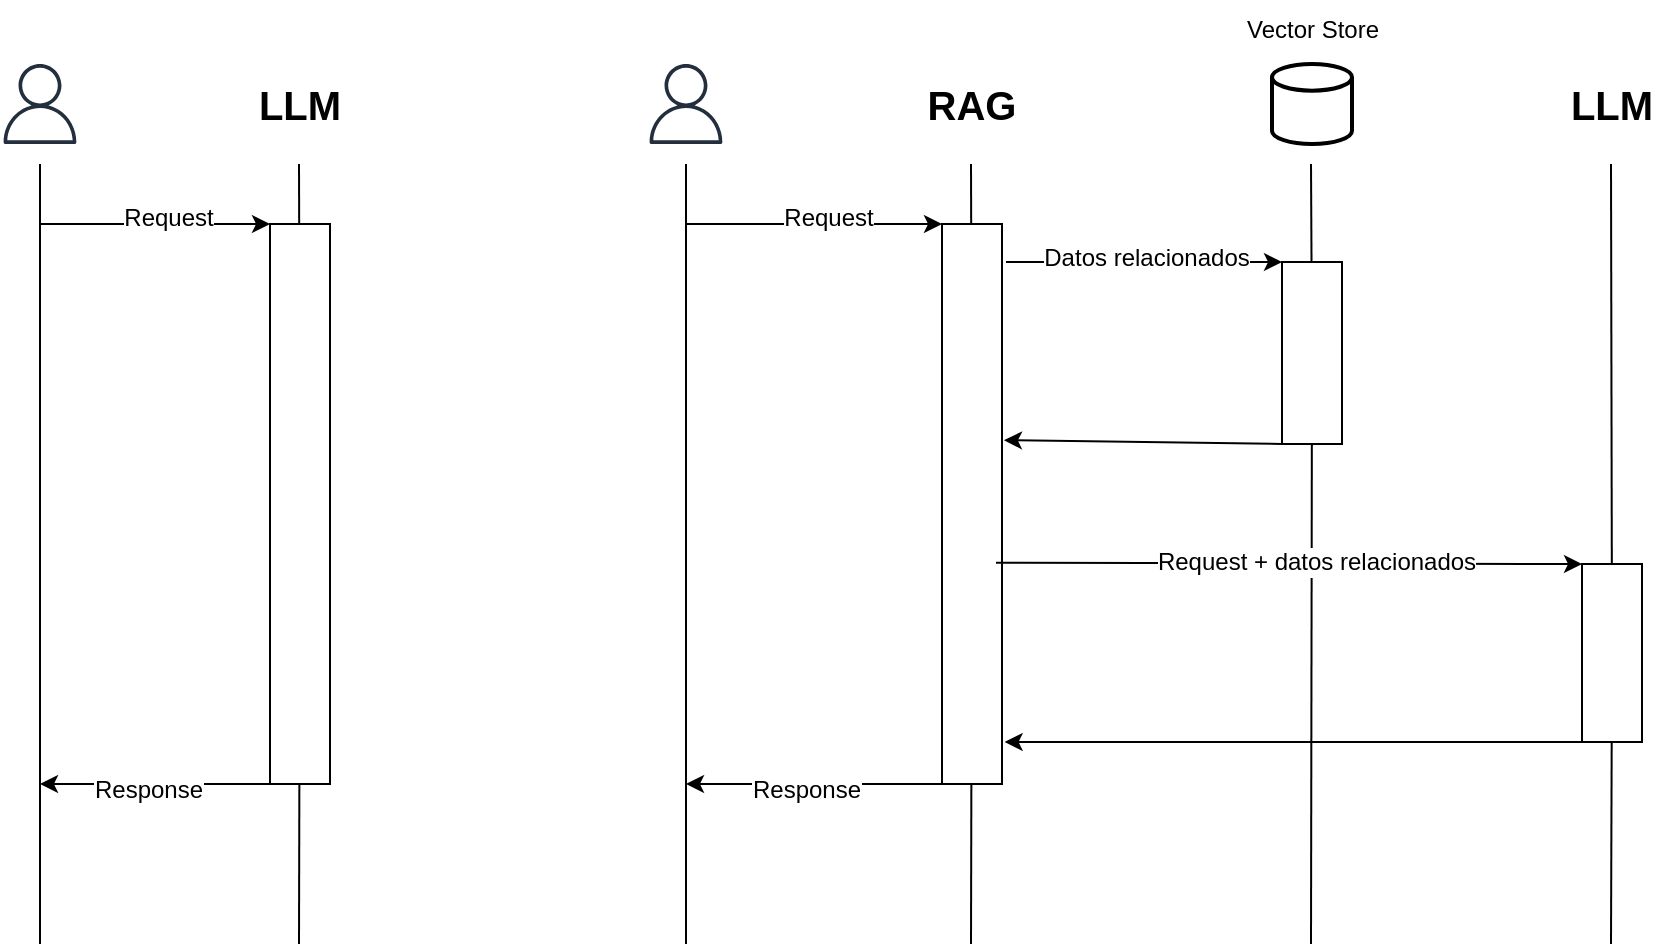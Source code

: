 <mxfile version="26.0.10">
  <diagram name="RAG" id="4Lx7l5kmNal4aG6bvIwU">
    <mxGraphModel dx="1008" dy="681" grid="1" gridSize="10" guides="1" tooltips="1" connect="1" arrows="1" fold="1" page="1" pageScale="1" pageWidth="1169" pageHeight="827" math="0" shadow="0">
      <root>
        <mxCell id="0" />
        <mxCell id="1" parent="0" />
        <mxCell id="uSreECFJaTcsBSXWi2zq-1" value="" style="sketch=0;outlineConnect=0;fontColor=#232F3E;gradientColor=none;fillColor=#232F3D;strokeColor=none;dashed=0;verticalLabelPosition=bottom;verticalAlign=top;align=center;html=1;fontSize=12;fontStyle=0;aspect=fixed;pointerEvents=1;shape=mxgraph.aws4.user;" parent="1" vertex="1">
          <mxGeometry x="80" y="61" width="40" height="40" as="geometry" />
        </mxCell>
        <mxCell id="uSreECFJaTcsBSXWi2zq-2" value="&lt;b&gt;&lt;font style=&quot;font-size: 20px;&quot;&gt;LLM&lt;/font&gt;&lt;/b&gt;" style="text;html=1;align=center;verticalAlign=middle;whiteSpace=wrap;rounded=0;" parent="1" vertex="1">
          <mxGeometry x="200" y="66" width="60" height="30" as="geometry" />
        </mxCell>
        <mxCell id="uSreECFJaTcsBSXWi2zq-3" value="" style="endArrow=none;html=1;rounded=0;" parent="1" edge="1">
          <mxGeometry width="50" height="50" relative="1" as="geometry">
            <mxPoint x="100" y="501" as="sourcePoint" />
            <mxPoint x="100" y="111" as="targetPoint" />
          </mxGeometry>
        </mxCell>
        <mxCell id="uSreECFJaTcsBSXWi2zq-4" value="" style="endArrow=none;html=1;rounded=0;" parent="1" source="uSreECFJaTcsBSXWi2zq-5" edge="1">
          <mxGeometry width="50" height="50" relative="1" as="geometry">
            <mxPoint x="229.5" y="501" as="sourcePoint" />
            <mxPoint x="229.5" y="111" as="targetPoint" />
          </mxGeometry>
        </mxCell>
        <mxCell id="uSreECFJaTcsBSXWi2zq-7" value="" style="endArrow=none;html=1;rounded=0;" parent="1" target="uSreECFJaTcsBSXWi2zq-5" edge="1">
          <mxGeometry width="50" height="50" relative="1" as="geometry">
            <mxPoint x="229.5" y="501" as="sourcePoint" />
            <mxPoint x="229.5" y="111" as="targetPoint" />
          </mxGeometry>
        </mxCell>
        <mxCell id="uSreECFJaTcsBSXWi2zq-5" value="" style="rounded=0;whiteSpace=wrap;html=1;" parent="1" vertex="1">
          <mxGeometry x="215" y="141" width="30" height="280" as="geometry" />
        </mxCell>
        <mxCell id="uSreECFJaTcsBSXWi2zq-8" value="" style="endArrow=classic;html=1;rounded=0;entryX=0;entryY=0;entryDx=0;entryDy=0;" parent="1" target="uSreECFJaTcsBSXWi2zq-5" edge="1">
          <mxGeometry width="50" height="50" relative="1" as="geometry">
            <mxPoint x="100" y="141" as="sourcePoint" />
            <mxPoint x="420" y="271" as="targetPoint" />
          </mxGeometry>
        </mxCell>
        <mxCell id="uSreECFJaTcsBSXWi2zq-12" value="&lt;font style=&quot;font-size: 12px;&quot;&gt;Request&lt;/font&gt;" style="edgeLabel;html=1;align=center;verticalAlign=middle;resizable=0;points=[];" parent="uSreECFJaTcsBSXWi2zq-8" vertex="1" connectable="0">
          <mxGeometry x="0.107" y="3" relative="1" as="geometry">
            <mxPoint as="offset" />
          </mxGeometry>
        </mxCell>
        <mxCell id="uSreECFJaTcsBSXWi2zq-10" value="" style="endArrow=classic;html=1;rounded=0;exitX=0;exitY=1;exitDx=0;exitDy=0;" parent="1" source="uSreECFJaTcsBSXWi2zq-5" edge="1">
          <mxGeometry width="50" height="50" relative="1" as="geometry">
            <mxPoint x="370" y="321" as="sourcePoint" />
            <mxPoint x="100" y="421" as="targetPoint" />
          </mxGeometry>
        </mxCell>
        <mxCell id="uSreECFJaTcsBSXWi2zq-13" value="&lt;font style=&quot;font-size: 12px;&quot;&gt;Response&lt;/font&gt;" style="edgeLabel;html=1;align=center;verticalAlign=middle;resizable=0;points=[];" parent="uSreECFJaTcsBSXWi2zq-10" vertex="1" connectable="0">
          <mxGeometry x="0.068" y="3" relative="1" as="geometry">
            <mxPoint as="offset" />
          </mxGeometry>
        </mxCell>
        <mxCell id="vMvsgBCy8JcQdUhkpV6h-1" value="" style="sketch=0;outlineConnect=0;fontColor=#232F3E;gradientColor=none;fillColor=#232F3D;strokeColor=none;dashed=0;verticalLabelPosition=bottom;verticalAlign=top;align=center;html=1;fontSize=12;fontStyle=0;aspect=fixed;pointerEvents=1;shape=mxgraph.aws4.user;" vertex="1" parent="1">
          <mxGeometry x="403" y="61" width="40" height="40" as="geometry" />
        </mxCell>
        <mxCell id="vMvsgBCy8JcQdUhkpV6h-2" value="&lt;b&gt;&lt;font style=&quot;font-size: 20px;&quot;&gt;RAG&lt;/font&gt;&lt;/b&gt;" style="text;html=1;align=center;verticalAlign=middle;whiteSpace=wrap;rounded=0;" vertex="1" parent="1">
          <mxGeometry x="536" y="66" width="60" height="30" as="geometry" />
        </mxCell>
        <mxCell id="vMvsgBCy8JcQdUhkpV6h-3" value="" style="endArrow=none;html=1;rounded=0;" edge="1" parent="1">
          <mxGeometry width="50" height="50" relative="1" as="geometry">
            <mxPoint x="423" y="501" as="sourcePoint" />
            <mxPoint x="423" y="111" as="targetPoint" />
          </mxGeometry>
        </mxCell>
        <mxCell id="vMvsgBCy8JcQdUhkpV6h-4" value="" style="endArrow=none;html=1;rounded=0;" edge="1" source="vMvsgBCy8JcQdUhkpV6h-6" parent="1">
          <mxGeometry width="50" height="50" relative="1" as="geometry">
            <mxPoint x="565.5" y="501" as="sourcePoint" />
            <mxPoint x="565.5" y="111" as="targetPoint" />
          </mxGeometry>
        </mxCell>
        <mxCell id="vMvsgBCy8JcQdUhkpV6h-5" value="" style="endArrow=none;html=1;rounded=0;" edge="1" target="vMvsgBCy8JcQdUhkpV6h-6" parent="1">
          <mxGeometry width="50" height="50" relative="1" as="geometry">
            <mxPoint x="565.5" y="501" as="sourcePoint" />
            <mxPoint x="565.5" y="111" as="targetPoint" />
          </mxGeometry>
        </mxCell>
        <mxCell id="vMvsgBCy8JcQdUhkpV6h-6" value="" style="rounded=0;whiteSpace=wrap;html=1;" vertex="1" parent="1">
          <mxGeometry x="551" y="141" width="30" height="280" as="geometry" />
        </mxCell>
        <mxCell id="vMvsgBCy8JcQdUhkpV6h-7" value="" style="endArrow=classic;html=1;rounded=0;entryX=0;entryY=0;entryDx=0;entryDy=0;" edge="1" target="vMvsgBCy8JcQdUhkpV6h-6" parent="1">
          <mxGeometry width="50" height="50" relative="1" as="geometry">
            <mxPoint x="423" y="141" as="sourcePoint" />
            <mxPoint x="743" y="271" as="targetPoint" />
          </mxGeometry>
        </mxCell>
        <mxCell id="vMvsgBCy8JcQdUhkpV6h-8" value="&lt;font style=&quot;font-size: 12px;&quot;&gt;Request&lt;/font&gt;" style="edgeLabel;html=1;align=center;verticalAlign=middle;resizable=0;points=[];" vertex="1" connectable="0" parent="vMvsgBCy8JcQdUhkpV6h-7">
          <mxGeometry x="0.107" y="3" relative="1" as="geometry">
            <mxPoint as="offset" />
          </mxGeometry>
        </mxCell>
        <mxCell id="vMvsgBCy8JcQdUhkpV6h-9" value="" style="endArrow=classic;html=1;rounded=0;exitX=0;exitY=1;exitDx=0;exitDy=0;" edge="1" source="vMvsgBCy8JcQdUhkpV6h-6" parent="1">
          <mxGeometry width="50" height="50" relative="1" as="geometry">
            <mxPoint x="693" y="321" as="sourcePoint" />
            <mxPoint x="423" y="421" as="targetPoint" />
          </mxGeometry>
        </mxCell>
        <mxCell id="vMvsgBCy8JcQdUhkpV6h-10" value="&lt;font style=&quot;font-size: 12px;&quot;&gt;Response&lt;/font&gt;" style="edgeLabel;html=1;align=center;verticalAlign=middle;resizable=0;points=[];" vertex="1" connectable="0" parent="vMvsgBCy8JcQdUhkpV6h-9">
          <mxGeometry x="0.068" y="3" relative="1" as="geometry">
            <mxPoint as="offset" />
          </mxGeometry>
        </mxCell>
        <mxCell id="vMvsgBCy8JcQdUhkpV6h-12" value="" style="endArrow=none;html=1;rounded=0;" edge="1" source="vMvsgBCy8JcQdUhkpV6h-14" parent="1">
          <mxGeometry width="50" height="50" relative="1" as="geometry">
            <mxPoint x="735.5" y="501" as="sourcePoint" />
            <mxPoint x="735.5" y="111" as="targetPoint" />
          </mxGeometry>
        </mxCell>
        <mxCell id="vMvsgBCy8JcQdUhkpV6h-13" value="" style="endArrow=none;html=1;rounded=0;" edge="1" target="vMvsgBCy8JcQdUhkpV6h-14" parent="1">
          <mxGeometry width="50" height="50" relative="1" as="geometry">
            <mxPoint x="735.5" y="501" as="sourcePoint" />
            <mxPoint x="735.5" y="111" as="targetPoint" />
          </mxGeometry>
        </mxCell>
        <mxCell id="vMvsgBCy8JcQdUhkpV6h-14" value="" style="rounded=0;whiteSpace=wrap;html=1;" vertex="1" parent="1">
          <mxGeometry x="721" y="160" width="30" height="91" as="geometry" />
        </mxCell>
        <mxCell id="vMvsgBCy8JcQdUhkpV6h-15" value="&lt;b&gt;&lt;font style=&quot;font-size: 20px;&quot;&gt;LLM&lt;/font&gt;&lt;/b&gt;" style="text;html=1;align=center;verticalAlign=middle;whiteSpace=wrap;rounded=0;" vertex="1" parent="1">
          <mxGeometry x="856" y="66" width="60" height="30" as="geometry" />
        </mxCell>
        <mxCell id="vMvsgBCy8JcQdUhkpV6h-16" value="" style="endArrow=none;html=1;rounded=0;" edge="1" source="vMvsgBCy8JcQdUhkpV6h-18" parent="1">
          <mxGeometry width="50" height="50" relative="1" as="geometry">
            <mxPoint x="885.5" y="501" as="sourcePoint" />
            <mxPoint x="885.5" y="111" as="targetPoint" />
          </mxGeometry>
        </mxCell>
        <mxCell id="vMvsgBCy8JcQdUhkpV6h-17" value="" style="endArrow=none;html=1;rounded=0;" edge="1" target="vMvsgBCy8JcQdUhkpV6h-18" parent="1">
          <mxGeometry width="50" height="50" relative="1" as="geometry">
            <mxPoint x="885.5" y="501" as="sourcePoint" />
            <mxPoint x="885.5" y="111" as="targetPoint" />
          </mxGeometry>
        </mxCell>
        <mxCell id="vMvsgBCy8JcQdUhkpV6h-18" value="" style="rounded=0;whiteSpace=wrap;html=1;" vertex="1" parent="1">
          <mxGeometry x="871" y="311" width="30" height="89" as="geometry" />
        </mxCell>
        <mxCell id="vMvsgBCy8JcQdUhkpV6h-20" value="" style="strokeWidth=2;html=1;shape=mxgraph.flowchart.database;whiteSpace=wrap;" vertex="1" parent="1">
          <mxGeometry x="716" y="61" width="40" height="40" as="geometry" />
        </mxCell>
        <mxCell id="vMvsgBCy8JcQdUhkpV6h-21" value="" style="endArrow=classic;html=1;rounded=0;entryX=0;entryY=0;entryDx=0;entryDy=0;" edge="1" parent="1" target="vMvsgBCy8JcQdUhkpV6h-14">
          <mxGeometry width="50" height="50" relative="1" as="geometry">
            <mxPoint x="583" y="160" as="sourcePoint" />
            <mxPoint x="573" y="341" as="targetPoint" />
          </mxGeometry>
        </mxCell>
        <mxCell id="vMvsgBCy8JcQdUhkpV6h-26" value="&lt;font style=&quot;font-size: 12px;&quot;&gt;Datos relacionados&lt;/font&gt;" style="edgeLabel;html=1;align=center;verticalAlign=middle;resizable=0;points=[];" vertex="1" connectable="0" parent="vMvsgBCy8JcQdUhkpV6h-21">
          <mxGeometry x="0.012" y="2" relative="1" as="geometry">
            <mxPoint as="offset" />
          </mxGeometry>
        </mxCell>
        <mxCell id="vMvsgBCy8JcQdUhkpV6h-22" value="" style="endArrow=classic;html=1;rounded=0;entryX=0;entryY=0;entryDx=0;entryDy=0;exitX=0.9;exitY=0.605;exitDx=0;exitDy=0;exitPerimeter=0;" edge="1" parent="1" source="vMvsgBCy8JcQdUhkpV6h-6" target="vMvsgBCy8JcQdUhkpV6h-18">
          <mxGeometry width="50" height="50" relative="1" as="geometry">
            <mxPoint x="613" y="321" as="sourcePoint" />
            <mxPoint x="573" y="341" as="targetPoint" />
          </mxGeometry>
        </mxCell>
        <mxCell id="vMvsgBCy8JcQdUhkpV6h-27" value="&lt;font style=&quot;font-size: 12px;&quot;&gt;Request + datos relacionados&lt;/font&gt;" style="edgeLabel;html=1;align=center;verticalAlign=middle;resizable=0;points=[];" vertex="1" connectable="0" parent="vMvsgBCy8JcQdUhkpV6h-22">
          <mxGeometry x="0.092" y="1" relative="1" as="geometry">
            <mxPoint as="offset" />
          </mxGeometry>
        </mxCell>
        <mxCell id="vMvsgBCy8JcQdUhkpV6h-23" value="" style="endArrow=classic;html=1;rounded=0;exitX=0;exitY=1;exitDx=0;exitDy=0;entryX=1.033;entryY=0.386;entryDx=0;entryDy=0;entryPerimeter=0;" edge="1" parent="1" source="vMvsgBCy8JcQdUhkpV6h-14" target="vMvsgBCy8JcQdUhkpV6h-6">
          <mxGeometry width="50" height="50" relative="1" as="geometry">
            <mxPoint x="523" y="391" as="sourcePoint" />
            <mxPoint x="573" y="341" as="targetPoint" />
          </mxGeometry>
        </mxCell>
        <mxCell id="vMvsgBCy8JcQdUhkpV6h-24" value="" style="endArrow=classic;html=1;rounded=0;exitX=0;exitY=1;exitDx=0;exitDy=0;entryX=1.044;entryY=0.925;entryDx=0;entryDy=0;entryPerimeter=0;" edge="1" parent="1" source="vMvsgBCy8JcQdUhkpV6h-18" target="vMvsgBCy8JcQdUhkpV6h-6">
          <mxGeometry width="50" height="50" relative="1" as="geometry">
            <mxPoint x="523" y="391" as="sourcePoint" />
            <mxPoint x="573" y="341" as="targetPoint" />
          </mxGeometry>
        </mxCell>
        <mxCell id="vMvsgBCy8JcQdUhkpV6h-25" value="Vector Store" style="text;html=1;align=center;verticalAlign=middle;resizable=0;points=[];autosize=1;strokeColor=none;fillColor=none;" vertex="1" parent="1">
          <mxGeometry x="691" y="29" width="90" height="30" as="geometry" />
        </mxCell>
      </root>
    </mxGraphModel>
  </diagram>
</mxfile>
